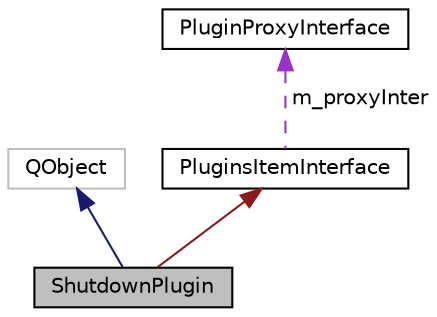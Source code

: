 digraph "ShutdownPlugin"
{
  edge [fontname="Helvetica",fontsize="10",labelfontname="Helvetica",labelfontsize="10"];
  node [fontname="Helvetica",fontsize="10",shape=record];
  Node3 [label="ShutdownPlugin",height=0.2,width=0.4,color="black", fillcolor="grey75", style="filled", fontcolor="black"];
  Node4 -> Node3 [dir="back",color="midnightblue",fontsize="10",style="solid",fontname="Helvetica"];
  Node4 [label="QObject",height=0.2,width=0.4,color="grey75", fillcolor="white", style="filled"];
  Node5 -> Node3 [dir="back",color="firebrick4",fontsize="10",style="solid",fontname="Helvetica"];
  Node5 [label="PluginsItemInterface",height=0.2,width=0.4,color="black", fillcolor="white", style="filled",URL="$class_plugins_item_interface.html",tooltip="The PluginsItemInterface class the dock plugins item interface, all dock plugins should inheirt this ..."];
  Node6 -> Node5 [dir="back",color="darkorchid3",fontsize="10",style="dashed",label=" m_proxyInter" ,fontname="Helvetica"];
  Node6 [label="PluginProxyInterface",height=0.2,width=0.4,color="black", fillcolor="white", style="filled",URL="$class_plugin_proxy_interface.html"];
}
